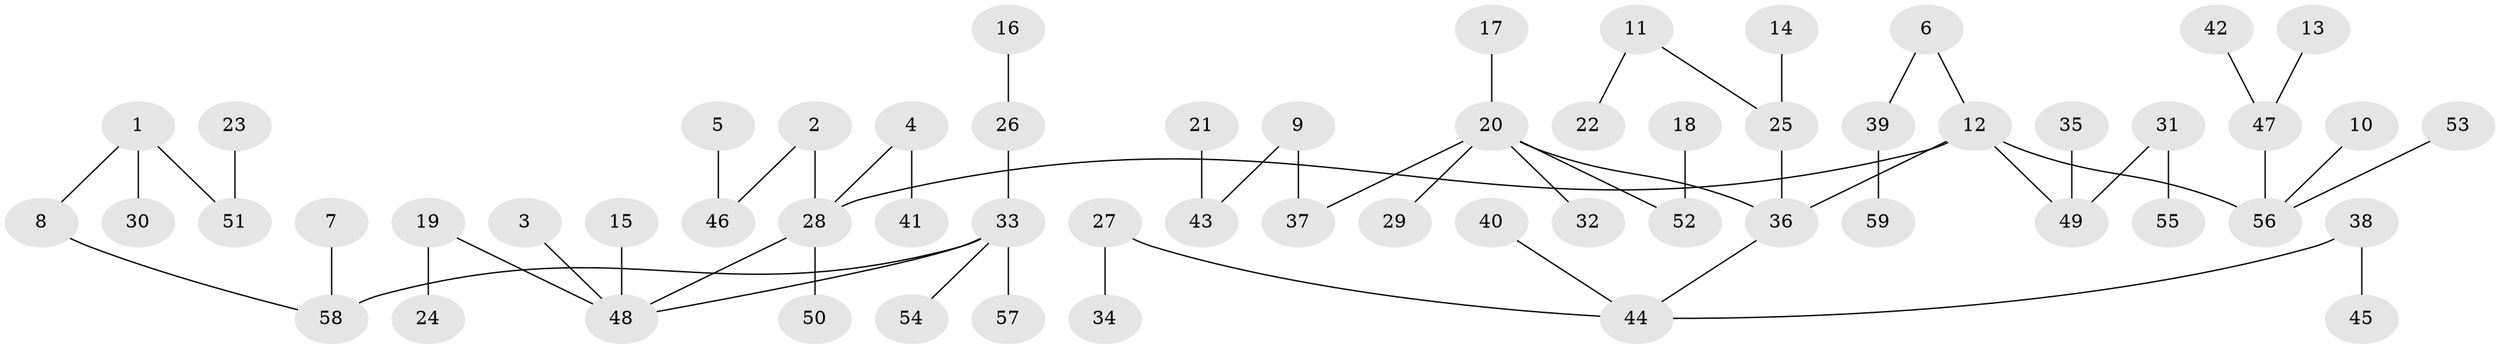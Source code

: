 // original degree distribution, {7: 0.025423728813559324, 6: 0.03389830508474576, 4: 0.06779661016949153, 3: 0.11016949152542373, 2: 0.2033898305084746, 1: 0.5508474576271186, 5: 0.00847457627118644}
// Generated by graph-tools (version 1.1) at 2025/02/03/09/25 03:02:23]
// undirected, 59 vertices, 58 edges
graph export_dot {
graph [start="1"]
  node [color=gray90,style=filled];
  1;
  2;
  3;
  4;
  5;
  6;
  7;
  8;
  9;
  10;
  11;
  12;
  13;
  14;
  15;
  16;
  17;
  18;
  19;
  20;
  21;
  22;
  23;
  24;
  25;
  26;
  27;
  28;
  29;
  30;
  31;
  32;
  33;
  34;
  35;
  36;
  37;
  38;
  39;
  40;
  41;
  42;
  43;
  44;
  45;
  46;
  47;
  48;
  49;
  50;
  51;
  52;
  53;
  54;
  55;
  56;
  57;
  58;
  59;
  1 -- 8 [weight=1.0];
  1 -- 30 [weight=1.0];
  1 -- 51 [weight=1.0];
  2 -- 28 [weight=1.0];
  2 -- 46 [weight=1.0];
  3 -- 48 [weight=1.0];
  4 -- 28 [weight=1.0];
  4 -- 41 [weight=1.0];
  5 -- 46 [weight=1.0];
  6 -- 12 [weight=1.0];
  6 -- 39 [weight=1.0];
  7 -- 58 [weight=1.0];
  8 -- 58 [weight=1.0];
  9 -- 37 [weight=1.0];
  9 -- 43 [weight=1.0];
  10 -- 56 [weight=1.0];
  11 -- 22 [weight=1.0];
  11 -- 25 [weight=1.0];
  12 -- 28 [weight=1.0];
  12 -- 36 [weight=1.0];
  12 -- 49 [weight=1.0];
  12 -- 56 [weight=1.0];
  13 -- 47 [weight=1.0];
  14 -- 25 [weight=1.0];
  15 -- 48 [weight=1.0];
  16 -- 26 [weight=1.0];
  17 -- 20 [weight=1.0];
  18 -- 52 [weight=1.0];
  19 -- 24 [weight=1.0];
  19 -- 48 [weight=1.0];
  20 -- 29 [weight=1.0];
  20 -- 32 [weight=1.0];
  20 -- 36 [weight=1.0];
  20 -- 37 [weight=1.0];
  20 -- 52 [weight=1.0];
  21 -- 43 [weight=1.0];
  23 -- 51 [weight=1.0];
  25 -- 36 [weight=1.0];
  26 -- 33 [weight=1.0];
  27 -- 34 [weight=1.0];
  27 -- 44 [weight=1.0];
  28 -- 48 [weight=1.0];
  28 -- 50 [weight=1.0];
  31 -- 49 [weight=1.0];
  31 -- 55 [weight=1.0];
  33 -- 48 [weight=1.0];
  33 -- 54 [weight=1.0];
  33 -- 57 [weight=1.0];
  33 -- 58 [weight=1.0];
  35 -- 49 [weight=1.0];
  36 -- 44 [weight=1.0];
  38 -- 44 [weight=1.0];
  38 -- 45 [weight=1.0];
  39 -- 59 [weight=1.0];
  40 -- 44 [weight=1.0];
  42 -- 47 [weight=1.0];
  47 -- 56 [weight=1.0];
  53 -- 56 [weight=1.0];
}
